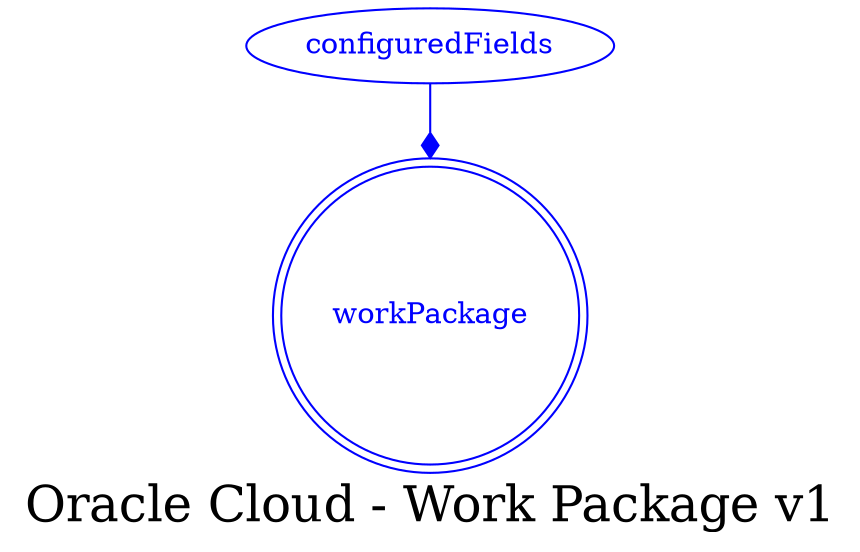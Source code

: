 digraph LexiconGraph {
graph[label="Oracle Cloud - Work Package v1", fontsize=24]
splines=true
"workPackage" [color=blue, fontcolor=blue, shape=doublecircle]
"configuredFields" -> "workPackage" [color=blue, fontcolor=blue, arrowhead=diamond, arrowtail=none]
"configuredFields" [color=blue, fontcolor=blue, shape=ellipse]
}
